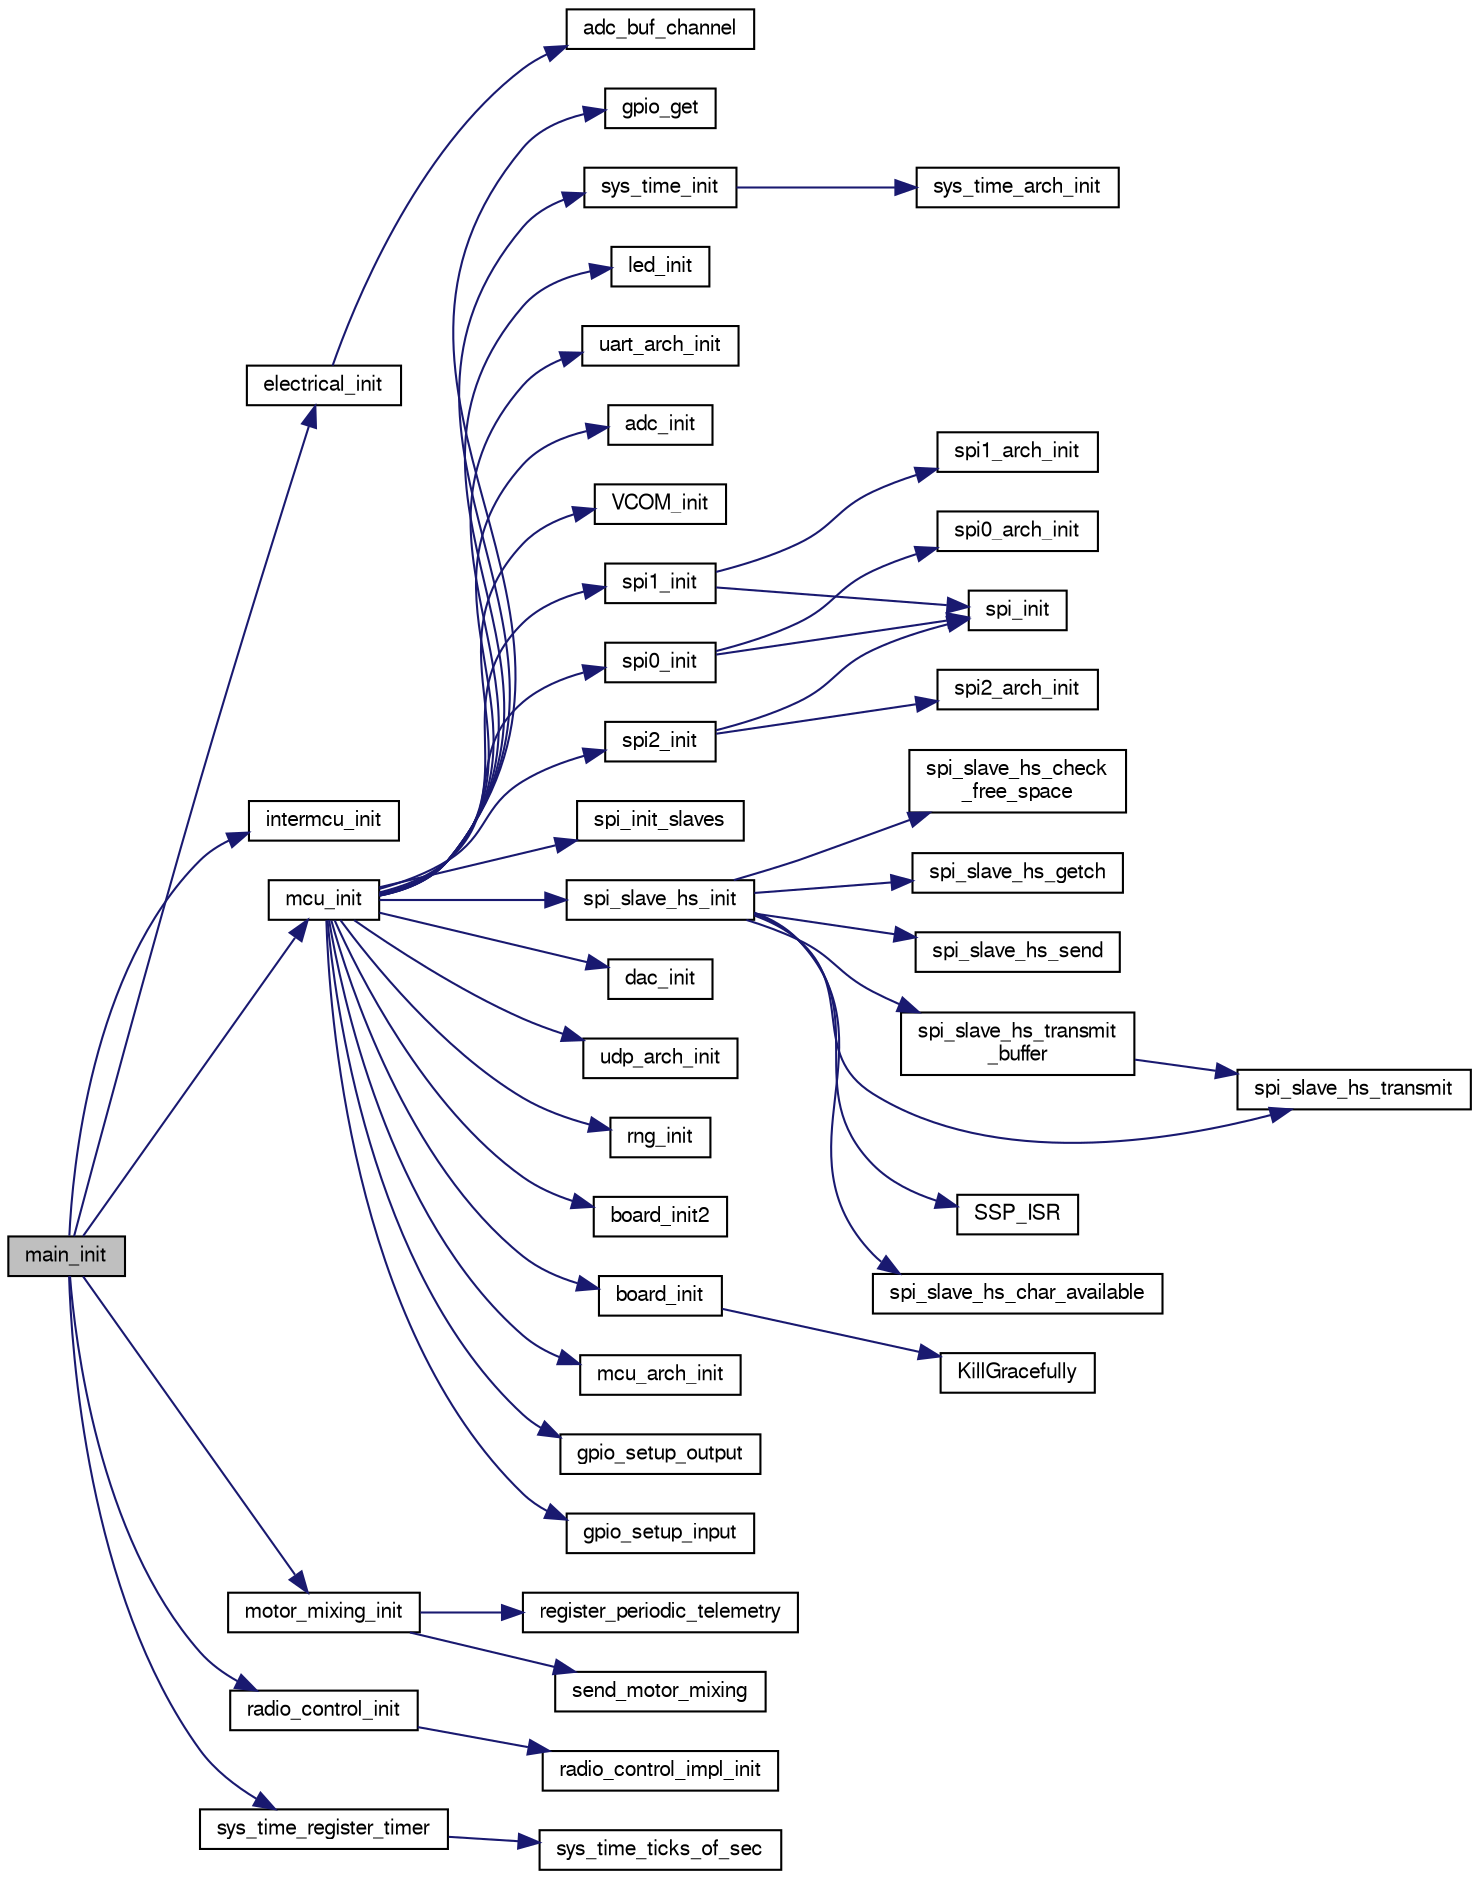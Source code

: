 digraph "main_init"
{
  edge [fontname="FreeSans",fontsize="10",labelfontname="FreeSans",labelfontsize="10"];
  node [fontname="FreeSans",fontsize="10",shape=record];
  rankdir="LR";
  Node1 [label="main_init",height=0.2,width=0.4,color="black", fillcolor="grey75", style="filled", fontcolor="black"];
  Node1 -> Node2 [color="midnightblue",fontsize="10",style="solid",fontname="FreeSans"];
  Node2 [label="electrical_init",height=0.2,width=0.4,color="black", fillcolor="white", style="filled",URL="$electrical_8c.html#ac5e9a56281268bdf6ddec2143b25f16a"];
  Node2 -> Node3 [color="midnightblue",fontsize="10",style="solid",fontname="FreeSans"];
  Node3 [label="adc_buf_channel",height=0.2,width=0.4,color="black", fillcolor="white", style="filled",URL="$chibios_2mcu__periph_2adc__arch_8c.html#a289883844d6749adab1cee5aabe41824",tooltip="Link between ChibiOS ADC drivers and Paparazzi adc_buffers. "];
  Node1 -> Node4 [color="midnightblue",fontsize="10",style="solid",fontname="FreeSans"];
  Node4 [label="intermcu_init",height=0.2,width=0.4,color="black", fillcolor="white", style="filled",URL="$intermcu__ap_8c.html#af5ff84589199efa9195c642a64024b40"];
  Node1 -> Node5 [color="midnightblue",fontsize="10",style="solid",fontname="FreeSans"];
  Node5 [label="mcu_init",height=0.2,width=0.4,color="black", fillcolor="white", style="filled",URL="$group__mcu__periph.html#ga9af744358ff4b1e3e33d7dd170862f9b",tooltip="Microcontroller peripherals initialization. "];
  Node5 -> Node6 [color="midnightblue",fontsize="10",style="solid",fontname="FreeSans"];
  Node6 [label="board_init",height=0.2,width=0.4,color="black", fillcolor="white", style="filled",URL="$group__mcu__periph.html#ga916f2adc2080b4fe88034086d107a8dc",tooltip="Optional board init function called at the start of mcu_init(). "];
  Node6 -> Node7 [color="midnightblue",fontsize="10",style="solid",fontname="FreeSans"];
  Node7 [label="KillGracefully",height=0.2,width=0.4,color="black", fillcolor="white", style="filled",URL="$ardrone_2board_8c.html#a646b7f375c14d15f1aa843bbe058634f"];
  Node5 -> Node8 [color="midnightblue",fontsize="10",style="solid",fontname="FreeSans"];
  Node8 [label="mcu_arch_init",height=0.2,width=0.4,color="black", fillcolor="white", style="filled",URL="$chibios_2mcu__arch_8c.html#a87671303c7d4a9264b1ffbb07e87f454"];
  Node5 -> Node9 [color="midnightblue",fontsize="10",style="solid",fontname="FreeSans"];
  Node9 [label="gpio_setup_output",height=0.2,width=0.4,color="black", fillcolor="white", style="filled",URL="$chibios_2mcu__periph_2gpio__arch_8c.html#a614c4a447f1e43381d92c682ac3b953f",tooltip="Setup one or more pins of the given GPIO port as outputs. "];
  Node5 -> Node10 [color="midnightblue",fontsize="10",style="solid",fontname="FreeSans"];
  Node10 [label="gpio_setup_input",height=0.2,width=0.4,color="black", fillcolor="white", style="filled",URL="$chibios_2mcu__periph_2gpio__arch_8c.html#ae7d0172a824f41338c10872b96cc541b",tooltip="Setup one or more pins of the given GPIO port as inputs. "];
  Node5 -> Node11 [color="midnightblue",fontsize="10",style="solid",fontname="FreeSans"];
  Node11 [label="gpio_get",height=0.2,width=0.4,color="black", fillcolor="white", style="filled",URL="$chibios_2mcu__periph_2gpio__arch_8h.html#afd6403990094d8cd6010b2e641a977da",tooltip="Get level of a gpio. "];
  Node5 -> Node12 [color="midnightblue",fontsize="10",style="solid",fontname="FreeSans"];
  Node12 [label="sys_time_init",height=0.2,width=0.4,color="black", fillcolor="white", style="filled",URL="$sys__time_8c.html#a1e6b75f4db9128a3326d8a6283b0af43"];
  Node12 -> Node13 [color="midnightblue",fontsize="10",style="solid",fontname="FreeSans"];
  Node13 [label="sys_time_arch_init",height=0.2,width=0.4,color="black", fillcolor="white", style="filled",URL="$chibios_2mcu__periph_2sys__time__arch_8c.html#a9b31c2feb846b96205ae20ea6883e1c4"];
  Node5 -> Node14 [color="midnightblue",fontsize="10",style="solid",fontname="FreeSans"];
  Node14 [label="led_init",height=0.2,width=0.4,color="black", fillcolor="white", style="filled",URL="$led_8h.html#a9d9d9b1f30592189c3aa7358c626218f",tooltip="Automatic initialization of actived LED Set to OFF at startup. "];
  Node5 -> Node15 [color="midnightblue",fontsize="10",style="solid",fontname="FreeSans"];
  Node15 [label="uart_arch_init",height=0.2,width=0.4,color="black", fillcolor="white", style="filled",URL="$linux_2mcu__periph_2uart__arch_8c.html#a7e440684a8b6a4088b2f1d5b4dc47587"];
  Node5 -> Node16 [color="midnightblue",fontsize="10",style="solid",fontname="FreeSans"];
  Node16 [label="adc_init",height=0.2,width=0.4,color="black", fillcolor="white", style="filled",URL="$chibios_2mcu__periph_2adc__arch_8c.html#a2b815e6730e8723a6d1d06d9ef8f31c0",tooltip="Adc init. "];
  Node5 -> Node17 [color="midnightblue",fontsize="10",style="solid",fontname="FreeSans"];
  Node17 [label="VCOM_init",height=0.2,width=0.4,color="black", fillcolor="white", style="filled",URL="$lpc21_2usb__ser__hw_8c.html#a96a54f28bfc8bc28963cd2fac74609cd"];
  Node5 -> Node18 [color="midnightblue",fontsize="10",style="solid",fontname="FreeSans"];
  Node18 [label="spi0_init",height=0.2,width=0.4,color="black", fillcolor="white", style="filled",URL="$group__spi.html#ga2437939c4fca0a4a5a4f79460ed3f731"];
  Node18 -> Node19 [color="midnightblue",fontsize="10",style="solid",fontname="FreeSans"];
  Node19 [label="spi_init",height=0.2,width=0.4,color="black", fillcolor="white", style="filled",URL="$group__spi.html#ga6c0861f0c2184cab82f883ca29312011",tooltip="Initialize a spi peripheral. "];
  Node18 -> Node20 [color="midnightblue",fontsize="10",style="solid",fontname="FreeSans"];
  Node20 [label="spi0_arch_init",height=0.2,width=0.4,color="black", fillcolor="white", style="filled",URL="$group__spi.html#gab8cb9f918fae47c201bf233a0b3b282f",tooltip="Architecture dependent SPI0 initialization. "];
  Node5 -> Node21 [color="midnightblue",fontsize="10",style="solid",fontname="FreeSans"];
  Node21 [label="spi1_init",height=0.2,width=0.4,color="black", fillcolor="white", style="filled",URL="$group__spi.html#ga7da3469436debceb731ecb76c920efda"];
  Node21 -> Node19 [color="midnightblue",fontsize="10",style="solid",fontname="FreeSans"];
  Node21 -> Node22 [color="midnightblue",fontsize="10",style="solid",fontname="FreeSans"];
  Node22 [label="spi1_arch_init",height=0.2,width=0.4,color="black", fillcolor="white", style="filled",URL="$group__spi.html#gaaba00866ddaf960c0c761e61f81e5216",tooltip="Architecture dependent SPI1 initialization. "];
  Node5 -> Node23 [color="midnightblue",fontsize="10",style="solid",fontname="FreeSans"];
  Node23 [label="spi2_init",height=0.2,width=0.4,color="black", fillcolor="white", style="filled",URL="$group__spi.html#ga1c8c4e89459606c70f6749714abd4a86"];
  Node23 -> Node19 [color="midnightblue",fontsize="10",style="solid",fontname="FreeSans"];
  Node23 -> Node24 [color="midnightblue",fontsize="10",style="solid",fontname="FreeSans"];
  Node24 [label="spi2_arch_init",height=0.2,width=0.4,color="black", fillcolor="white", style="filled",URL="$group__spi.html#gae6c7e2bb3fb354f3b98282386b41bf70",tooltip="Architecture dependent SPI2 initialization. "];
  Node5 -> Node25 [color="midnightblue",fontsize="10",style="solid",fontname="FreeSans"];
  Node25 [label="spi_init_slaves",height=0.2,width=0.4,color="black", fillcolor="white", style="filled",URL="$group__spi.html#gafc9125c5764a6749703ae4f1303a16f3",tooltip="spi_init_slaves() function "];
  Node5 -> Node26 [color="midnightblue",fontsize="10",style="solid",fontname="FreeSans"];
  Node26 [label="spi_slave_hs_init",height=0.2,width=0.4,color="black", fillcolor="white", style="filled",URL="$spi__slave__hs__arch_8c.html#ad7c7233ab7697ee83d0228fe95b0c048"];
  Node26 -> Node27 [color="midnightblue",fontsize="10",style="solid",fontname="FreeSans"];
  Node27 [label="spi_slave_hs_char_available",height=0.2,width=0.4,color="black", fillcolor="white", style="filled",URL="$spi__slave__hs__arch_8c.html#a3eb5625306bbd0528404bdbec1fe2cd2"];
  Node26 -> Node28 [color="midnightblue",fontsize="10",style="solid",fontname="FreeSans"];
  Node28 [label="spi_slave_hs_check\l_free_space",height=0.2,width=0.4,color="black", fillcolor="white", style="filled",URL="$spi__slave__hs__arch_8c.html#a1fbf621e4a85b6c6293bcf41fe40aabc"];
  Node26 -> Node29 [color="midnightblue",fontsize="10",style="solid",fontname="FreeSans"];
  Node29 [label="spi_slave_hs_getch",height=0.2,width=0.4,color="black", fillcolor="white", style="filled",URL="$spi__slave__hs__arch_8c.html#a26f8e1cbe59fb380e629b47643ed5a1e"];
  Node26 -> Node30 [color="midnightblue",fontsize="10",style="solid",fontname="FreeSans"];
  Node30 [label="spi_slave_hs_send",height=0.2,width=0.4,color="black", fillcolor="white", style="filled",URL="$spi__slave__hs__arch_8c.html#a764936204b755d8bb7208f60debf35e4"];
  Node26 -> Node31 [color="midnightblue",fontsize="10",style="solid",fontname="FreeSans"];
  Node31 [label="spi_slave_hs_transmit",height=0.2,width=0.4,color="black", fillcolor="white", style="filled",URL="$spi__slave__hs__arch_8c.html#a033ab4abb6640b043dabebdb27e37692"];
  Node26 -> Node32 [color="midnightblue",fontsize="10",style="solid",fontname="FreeSans"];
  Node32 [label="spi_slave_hs_transmit\l_buffer",height=0.2,width=0.4,color="black", fillcolor="white", style="filled",URL="$spi__slave__hs__arch_8c.html#a28ebd1dea5d9de43e2f65023083dded2"];
  Node32 -> Node31 [color="midnightblue",fontsize="10",style="solid",fontname="FreeSans"];
  Node26 -> Node33 [color="midnightblue",fontsize="10",style="solid",fontname="FreeSans"];
  Node33 [label="SSP_ISR",height=0.2,width=0.4,color="black", fillcolor="white", style="filled",URL="$spi__slave__hs__arch_8c.html#aa105625a4ec7ecf95c0802c3edfade05"];
  Node5 -> Node34 [color="midnightblue",fontsize="10",style="solid",fontname="FreeSans"];
  Node34 [label="dac_init",height=0.2,width=0.4,color="black", fillcolor="white", style="filled",URL="$dac__arch_8c.html#a6e622fafee8436bf9cf9f6b120352e3c"];
  Node5 -> Node35 [color="midnightblue",fontsize="10",style="solid",fontname="FreeSans"];
  Node35 [label="udp_arch_init",height=0.2,width=0.4,color="black", fillcolor="white", style="filled",URL="$linux_2mcu__periph_2udp__arch_8c.html#a665732768aad2a0f4b0a396d96485cc2"];
  Node5 -> Node36 [color="midnightblue",fontsize="10",style="solid",fontname="FreeSans"];
  Node36 [label="rng_init",height=0.2,width=0.4,color="black", fillcolor="white", style="filled",URL="$chibios_2mcu__periph_2rng__arch_8c.html#ad5a3df3d0092f55f6ea54ccaa7daf3dc"];
  Node5 -> Node37 [color="midnightblue",fontsize="10",style="solid",fontname="FreeSans"];
  Node37 [label="board_init2",height=0.2,width=0.4,color="black", fillcolor="white", style="filled",URL="$group__mcu__periph.html#gaf8669c6ba2d12460cf1172edd1a5e4a3",tooltip="Optional board init function called at the end of mcu_init(). "];
  Node1 -> Node38 [color="midnightblue",fontsize="10",style="solid",fontname="FreeSans"];
  Node38 [label="motor_mixing_init",height=0.2,width=0.4,color="black", fillcolor="white", style="filled",URL="$motor__mixing_8c.html#aa6be133f8fea4274105384f0276801a1"];
  Node38 -> Node39 [color="midnightblue",fontsize="10",style="solid",fontname="FreeSans"];
  Node39 [label="register_periodic_telemetry",height=0.2,width=0.4,color="black", fillcolor="white", style="filled",URL="$telemetry_8c.html#a8b8cf43739f06c54d16370c141b541a0",tooltip="Register a telemetry callback function. "];
  Node38 -> Node40 [color="midnightblue",fontsize="10",style="solid",fontname="FreeSans"];
  Node40 [label="send_motor_mixing",height=0.2,width=0.4,color="black", fillcolor="white", style="filled",URL="$motor__mixing_8c.html#a6b93fe889f4597c3a354af3a8910eecc"];
  Node1 -> Node41 [color="midnightblue",fontsize="10",style="solid",fontname="FreeSans"];
  Node41 [label="radio_control_init",height=0.2,width=0.4,color="black", fillcolor="white", style="filled",URL="$radio__control_8c.html#afb55b39c9ce65c9074c0472838fe551d"];
  Node41 -> Node42 [color="midnightblue",fontsize="10",style="solid",fontname="FreeSans"];
  Node42 [label="radio_control_impl_init",height=0.2,width=0.4,color="black", fillcolor="white", style="filled",URL="$spektrum__arch_8c.html#a6ba4bebf68f7ff39f4569dfe3b1f2832"];
  Node1 -> Node43 [color="midnightblue",fontsize="10",style="solid",fontname="FreeSans"];
  Node43 [label="sys_time_register_timer",height=0.2,width=0.4,color="black", fillcolor="white", style="filled",URL="$sys__time_8c.html#a3ababed8b6819006aaf919a663efe8cd",tooltip="Register a new system timer. "];
  Node43 -> Node44 [color="midnightblue",fontsize="10",style="solid",fontname="FreeSans"];
  Node44 [label="sys_time_ticks_of_sec",height=0.2,width=0.4,color="black", fillcolor="white", style="filled",URL="$sys__time_8h.html#a2894f16d75a4d3c6ad1449d7bba85406"];
}
